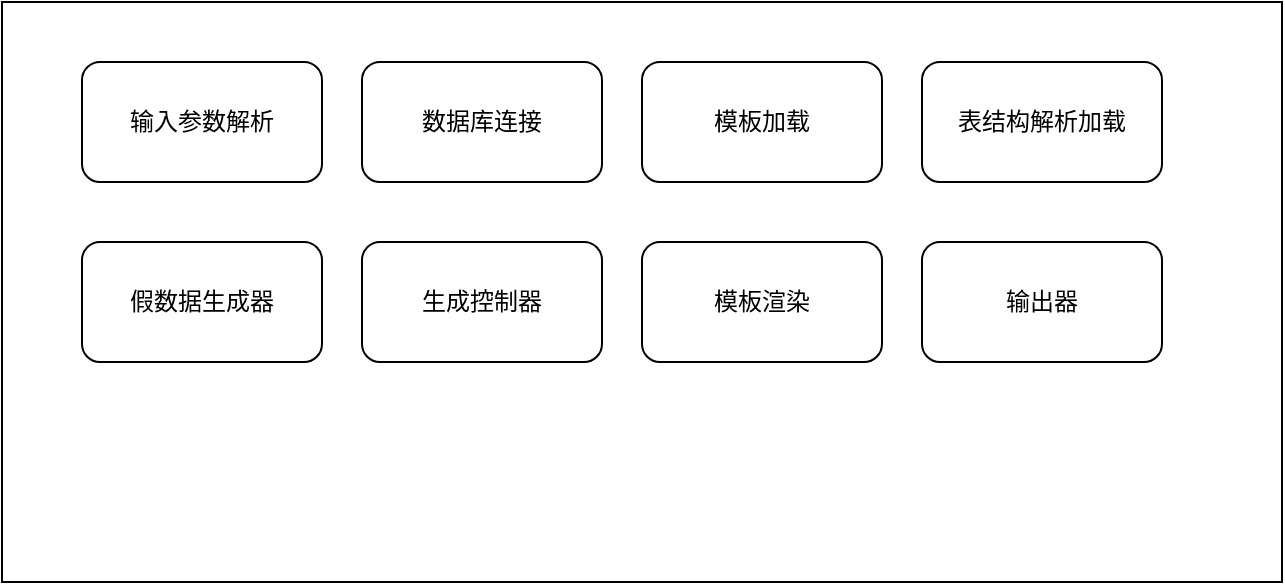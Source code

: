 <mxfile>
    <diagram id="lO6A6E8_NUFHUicmlH_u" name="第 1 页">
        <mxGraphModel dx="775" dy="647" grid="1" gridSize="10" guides="1" tooltips="1" connect="1" arrows="1" fold="1" page="1" pageScale="1" pageWidth="1169" pageHeight="827" math="0" shadow="0">
            <root>
                <mxCell id="0"/>
                <mxCell id="1" parent="0"/>
                <mxCell id="2" value="" style="rounded=0;whiteSpace=wrap;html=1;fillColor=none;" vertex="1" parent="1">
                    <mxGeometry x="70" y="220" width="640" height="290" as="geometry"/>
                </mxCell>
                <mxCell id="3" value="输入参数解析" style="rounded=1;whiteSpace=wrap;html=1;fillColor=none;" vertex="1" parent="1">
                    <mxGeometry x="110" y="250" width="120" height="60" as="geometry"/>
                </mxCell>
                <mxCell id="5" value="数据库连接" style="rounded=1;whiteSpace=wrap;html=1;fillColor=none;" vertex="1" parent="1">
                    <mxGeometry x="250" y="250" width="120" height="60" as="geometry"/>
                </mxCell>
                <mxCell id="6" value="模板加载" style="rounded=1;whiteSpace=wrap;html=1;fillColor=none;" vertex="1" parent="1">
                    <mxGeometry x="390" y="250" width="120" height="60" as="geometry"/>
                </mxCell>
                <mxCell id="7" value="表结构解析加载" style="rounded=1;whiteSpace=wrap;html=1;fillColor=none;" vertex="1" parent="1">
                    <mxGeometry x="530" y="250" width="120" height="60" as="geometry"/>
                </mxCell>
                <mxCell id="8" value="生成控制器" style="rounded=1;whiteSpace=wrap;html=1;fillColor=none;" vertex="1" parent="1">
                    <mxGeometry x="250" y="340" width="120" height="60" as="geometry"/>
                </mxCell>
                <mxCell id="9" value="模板渲染" style="rounded=1;whiteSpace=wrap;html=1;fillColor=none;" vertex="1" parent="1">
                    <mxGeometry x="390" y="340" width="120" height="60" as="geometry"/>
                </mxCell>
                <mxCell id="10" value="输出器" style="rounded=1;whiteSpace=wrap;html=1;fillColor=none;" vertex="1" parent="1">
                    <mxGeometry x="530" y="340" width="120" height="60" as="geometry"/>
                </mxCell>
                <mxCell id="11" value="假数据生成器" style="rounded=1;whiteSpace=wrap;html=1;fillColor=none;" vertex="1" parent="1">
                    <mxGeometry x="110" y="340" width="120" height="60" as="geometry"/>
                </mxCell>
            </root>
        </mxGraphModel>
    </diagram>
</mxfile>